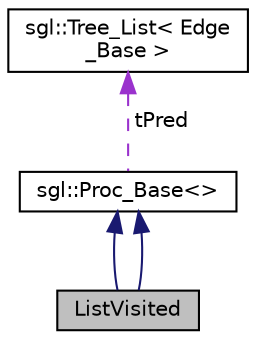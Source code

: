 digraph "ListVisited"
{
  edge [fontname="Helvetica",fontsize="10",labelfontname="Helvetica",labelfontsize="10"];
  node [fontname="Helvetica",fontsize="10",shape=record];
  Node1 [label="ListVisited",height=0.2,width=0.4,color="black", fillcolor="grey75", style="filled", fontcolor="black"];
  Node2 -> Node1 [dir="back",color="midnightblue",fontsize="10",style="solid",fontname="Helvetica"];
  Node2 [label="sgl::Proc_Base\<\>",height=0.2,width=0.4,color="black", fillcolor="white", style="filled",URL="$classsgl_1_1_proc___base.html"];
  Node3 -> Node2 [dir="back",color="darkorchid3",fontsize="10",style="dashed",label=" tPred" ,fontname="Helvetica"];
  Node3 [label="sgl::Tree_List\< Edge\l_Base \>",height=0.2,width=0.4,color="black", fillcolor="white", style="filled",URL="$classsgl_1_1_tree___list.html"];
  Node2 -> Node1 [dir="back",color="midnightblue",fontsize="10",style="solid",fontname="Helvetica"];
}
